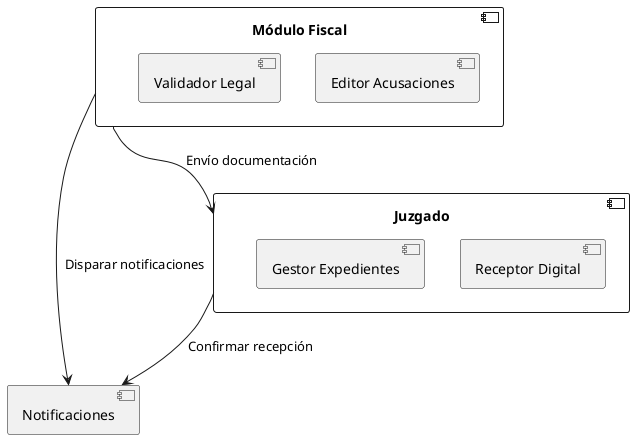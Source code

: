 @startuml
component "Módulo Fiscal" as MF {
  [Editor Acusaciones]
  [Validador Legal]
}

component "Juzgado" as J {
  [Receptor Digital]
  [Gestor Expedientes]
}

component "Notificaciones" as N

MF --> J : Envío documentación
MF --> N : Disparar notificaciones
J --> N : Confirmar recepción
@enduml